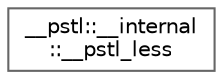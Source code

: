 digraph "Graphical Class Hierarchy"
{
 // LATEX_PDF_SIZE
  bgcolor="transparent";
  edge [fontname=Helvetica,fontsize=10,labelfontname=Helvetica,labelfontsize=10];
  node [fontname=Helvetica,fontsize=10,shape=box,height=0.2,width=0.4];
  rankdir="LR";
  Node0 [id="Node000000",label="__pstl::__internal\l::__pstl_less",height=0.2,width=0.4,color="grey40", fillcolor="white", style="filled",URL="$class____pstl_1_1____internal_1_1____pstl__less.html",tooltip="\"<\" comparison."];
}
